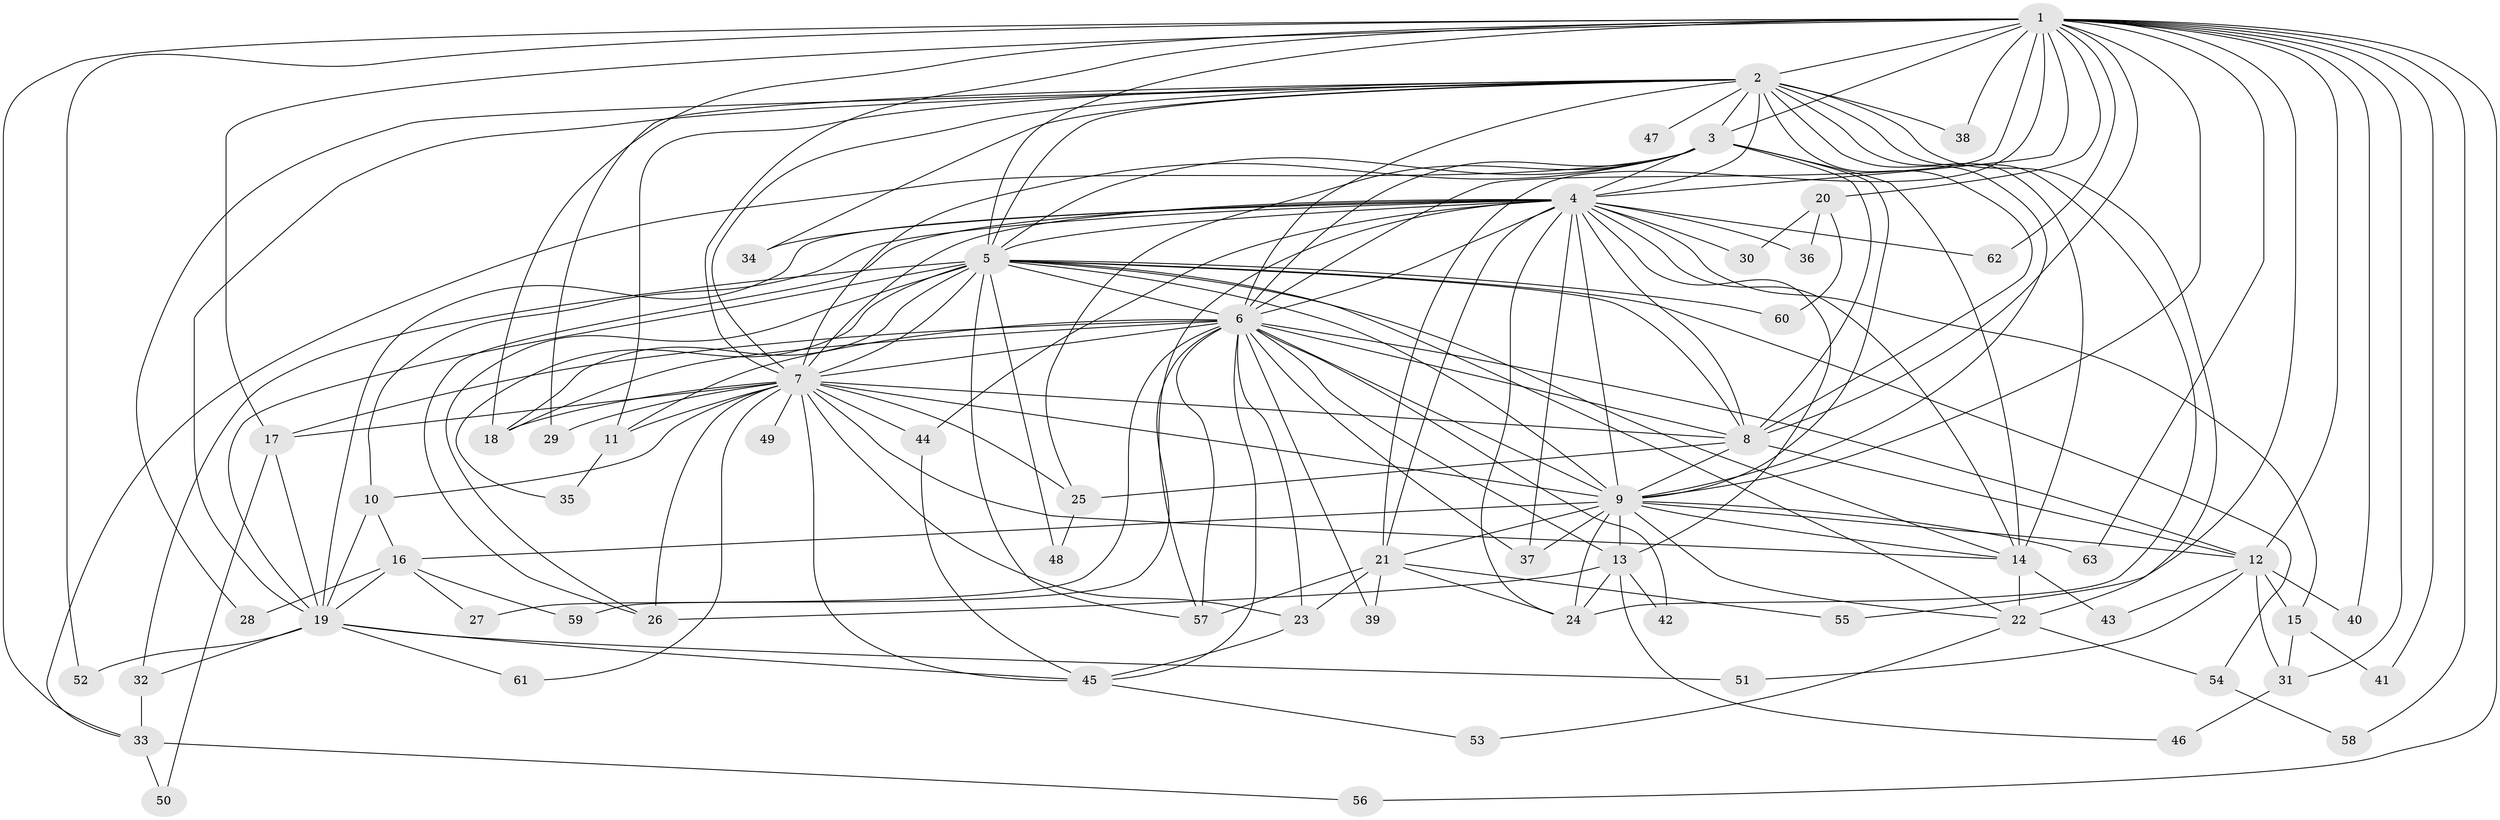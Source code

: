 // original degree distribution, {30: 0.008, 24: 0.016, 23: 0.024, 28: 0.008, 16: 0.008, 18: 0.008, 21: 0.008, 4: 0.072, 7: 0.016, 6: 0.032, 2: 0.568, 5: 0.048, 3: 0.176, 8: 0.008}
// Generated by graph-tools (version 1.1) at 2025/34/03/09/25 02:34:55]
// undirected, 63 vertices, 174 edges
graph export_dot {
graph [start="1"]
  node [color=gray90,style=filled];
  1;
  2;
  3;
  4;
  5;
  6;
  7;
  8;
  9;
  10;
  11;
  12;
  13;
  14;
  15;
  16;
  17;
  18;
  19;
  20;
  21;
  22;
  23;
  24;
  25;
  26;
  27;
  28;
  29;
  30;
  31;
  32;
  33;
  34;
  35;
  36;
  37;
  38;
  39;
  40;
  41;
  42;
  43;
  44;
  45;
  46;
  47;
  48;
  49;
  50;
  51;
  52;
  53;
  54;
  55;
  56;
  57;
  58;
  59;
  60;
  61;
  62;
  63;
  1 -- 2 [weight=1.0];
  1 -- 3 [weight=2.0];
  1 -- 4 [weight=1.0];
  1 -- 5 [weight=2.0];
  1 -- 6 [weight=1.0];
  1 -- 7 [weight=1.0];
  1 -- 8 [weight=1.0];
  1 -- 9 [weight=2.0];
  1 -- 12 [weight=1.0];
  1 -- 17 [weight=2.0];
  1 -- 18 [weight=1.0];
  1 -- 20 [weight=1.0];
  1 -- 21 [weight=2.0];
  1 -- 31 [weight=1.0];
  1 -- 33 [weight=1.0];
  1 -- 38 [weight=1.0];
  1 -- 40 [weight=1.0];
  1 -- 41 [weight=1.0];
  1 -- 52 [weight=1.0];
  1 -- 55 [weight=1.0];
  1 -- 56 [weight=1.0];
  1 -- 58 [weight=1.0];
  1 -- 62 [weight=1.0];
  1 -- 63 [weight=1.0];
  2 -- 3 [weight=1.0];
  2 -- 4 [weight=2.0];
  2 -- 5 [weight=1.0];
  2 -- 6 [weight=1.0];
  2 -- 7 [weight=1.0];
  2 -- 8 [weight=2.0];
  2 -- 9 [weight=2.0];
  2 -- 11 [weight=2.0];
  2 -- 14 [weight=2.0];
  2 -- 19 [weight=1.0];
  2 -- 22 [weight=1.0];
  2 -- 24 [weight=2.0];
  2 -- 28 [weight=1.0];
  2 -- 29 [weight=1.0];
  2 -- 34 [weight=1.0];
  2 -- 38 [weight=1.0];
  2 -- 47 [weight=1.0];
  3 -- 4 [weight=2.0];
  3 -- 5 [weight=1.0];
  3 -- 6 [weight=2.0];
  3 -- 7 [weight=1.0];
  3 -- 8 [weight=2.0];
  3 -- 9 [weight=2.0];
  3 -- 14 [weight=8.0];
  3 -- 25 [weight=1.0];
  3 -- 33 [weight=1.0];
  4 -- 5 [weight=2.0];
  4 -- 6 [weight=1.0];
  4 -- 7 [weight=1.0];
  4 -- 8 [weight=1.0];
  4 -- 9 [weight=2.0];
  4 -- 10 [weight=1.0];
  4 -- 13 [weight=1.0];
  4 -- 14 [weight=2.0];
  4 -- 15 [weight=1.0];
  4 -- 19 [weight=1.0];
  4 -- 21 [weight=1.0];
  4 -- 24 [weight=1.0];
  4 -- 26 [weight=1.0];
  4 -- 30 [weight=1.0];
  4 -- 34 [weight=1.0];
  4 -- 36 [weight=1.0];
  4 -- 37 [weight=1.0];
  4 -- 44 [weight=1.0];
  4 -- 57 [weight=1.0];
  4 -- 62 [weight=1.0];
  5 -- 6 [weight=2.0];
  5 -- 7 [weight=2.0];
  5 -- 8 [weight=1.0];
  5 -- 9 [weight=2.0];
  5 -- 14 [weight=1.0];
  5 -- 18 [weight=1.0];
  5 -- 19 [weight=1.0];
  5 -- 22 [weight=1.0];
  5 -- 26 [weight=1.0];
  5 -- 32 [weight=1.0];
  5 -- 35 [weight=1.0];
  5 -- 48 [weight=1.0];
  5 -- 54 [weight=1.0];
  5 -- 57 [weight=1.0];
  5 -- 60 [weight=1.0];
  6 -- 7 [weight=1.0];
  6 -- 8 [weight=4.0];
  6 -- 9 [weight=3.0];
  6 -- 11 [weight=1.0];
  6 -- 12 [weight=1.0];
  6 -- 13 [weight=1.0];
  6 -- 17 [weight=2.0];
  6 -- 18 [weight=1.0];
  6 -- 23 [weight=1.0];
  6 -- 27 [weight=1.0];
  6 -- 37 [weight=1.0];
  6 -- 39 [weight=1.0];
  6 -- 42 [weight=1.0];
  6 -- 45 [weight=1.0];
  6 -- 57 [weight=1.0];
  6 -- 59 [weight=1.0];
  7 -- 8 [weight=1.0];
  7 -- 9 [weight=2.0];
  7 -- 10 [weight=1.0];
  7 -- 11 [weight=1.0];
  7 -- 14 [weight=1.0];
  7 -- 17 [weight=1.0];
  7 -- 18 [weight=1.0];
  7 -- 23 [weight=1.0];
  7 -- 25 [weight=1.0];
  7 -- 26 [weight=1.0];
  7 -- 29 [weight=1.0];
  7 -- 44 [weight=1.0];
  7 -- 45 [weight=1.0];
  7 -- 49 [weight=1.0];
  7 -- 61 [weight=1.0];
  8 -- 9 [weight=2.0];
  8 -- 12 [weight=1.0];
  8 -- 25 [weight=1.0];
  9 -- 12 [weight=1.0];
  9 -- 13 [weight=2.0];
  9 -- 14 [weight=1.0];
  9 -- 16 [weight=2.0];
  9 -- 21 [weight=1.0];
  9 -- 22 [weight=1.0];
  9 -- 24 [weight=7.0];
  9 -- 37 [weight=1.0];
  9 -- 63 [weight=1.0];
  10 -- 16 [weight=1.0];
  10 -- 19 [weight=1.0];
  11 -- 35 [weight=1.0];
  12 -- 15 [weight=3.0];
  12 -- 31 [weight=1.0];
  12 -- 40 [weight=1.0];
  12 -- 43 [weight=1.0];
  12 -- 51 [weight=1.0];
  13 -- 24 [weight=1.0];
  13 -- 26 [weight=1.0];
  13 -- 42 [weight=1.0];
  13 -- 46 [weight=1.0];
  14 -- 22 [weight=2.0];
  14 -- 43 [weight=1.0];
  15 -- 31 [weight=1.0];
  15 -- 41 [weight=1.0];
  16 -- 19 [weight=1.0];
  16 -- 27 [weight=1.0];
  16 -- 28 [weight=1.0];
  16 -- 59 [weight=1.0];
  17 -- 19 [weight=1.0];
  17 -- 50 [weight=1.0];
  19 -- 32 [weight=1.0];
  19 -- 45 [weight=1.0];
  19 -- 51 [weight=1.0];
  19 -- 52 [weight=1.0];
  19 -- 61 [weight=1.0];
  20 -- 30 [weight=1.0];
  20 -- 36 [weight=1.0];
  20 -- 60 [weight=1.0];
  21 -- 23 [weight=1.0];
  21 -- 24 [weight=1.0];
  21 -- 39 [weight=1.0];
  21 -- 55 [weight=1.0];
  21 -- 57 [weight=1.0];
  22 -- 53 [weight=1.0];
  22 -- 54 [weight=1.0];
  23 -- 45 [weight=1.0];
  25 -- 48 [weight=1.0];
  31 -- 46 [weight=1.0];
  32 -- 33 [weight=1.0];
  33 -- 50 [weight=1.0];
  33 -- 56 [weight=1.0];
  44 -- 45 [weight=1.0];
  45 -- 53 [weight=1.0];
  54 -- 58 [weight=1.0];
}
